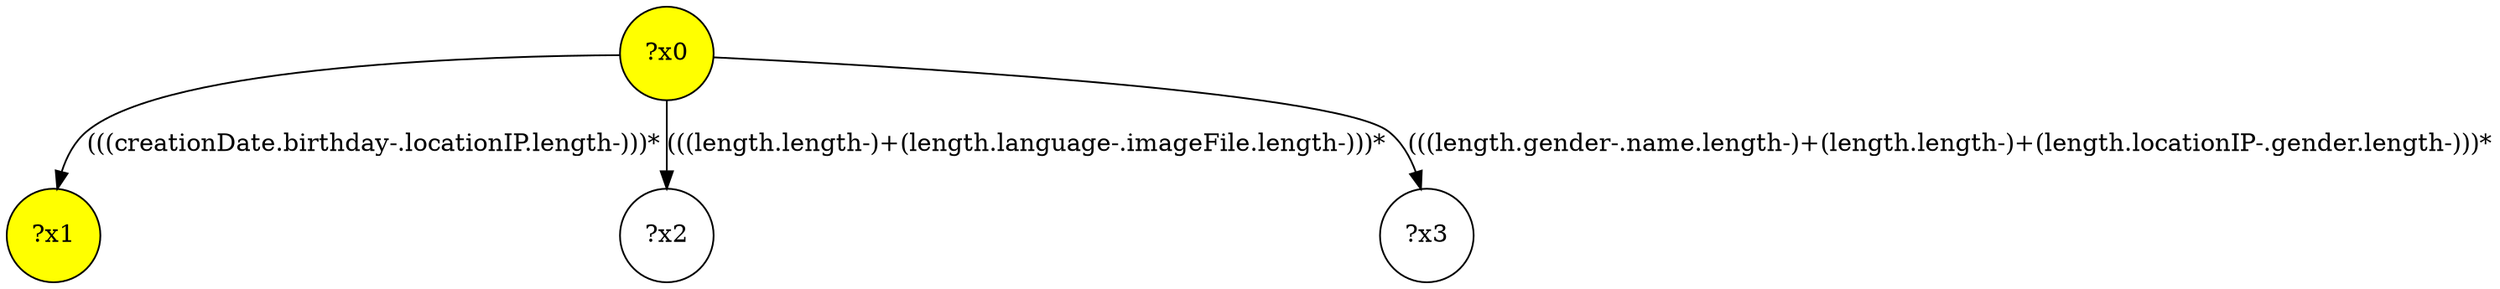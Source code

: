 digraph g {
	x0 [fillcolor="yellow", style="filled," shape=circle, label="?x0"];
	x1 [fillcolor="yellow", style="filled," shape=circle, label="?x1"];
	x0 -> x1 [label="(((creationDate.birthday-.locationIP.length-)))*"];
	x2 [shape=circle, label="?x2"];
	x0 -> x2 [label="(((length.length-)+(length.language-.imageFile.length-)))*"];
	x3 [shape=circle, label="?x3"];
	x0 -> x3 [label="(((length.gender-.name.length-)+(length.length-)+(length.locationIP-.gender.length-)))*"];
}
